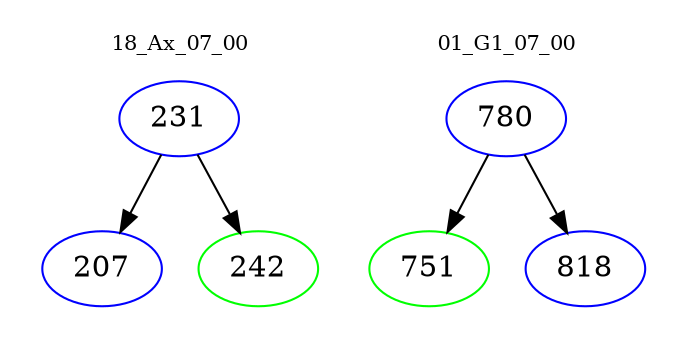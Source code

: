 digraph{
subgraph cluster_0 {
color = white
label = "18_Ax_07_00";
fontsize=10;
T0_231 [label="231", color="blue"]
T0_231 -> T0_207 [color="black"]
T0_207 [label="207", color="blue"]
T0_231 -> T0_242 [color="black"]
T0_242 [label="242", color="green"]
}
subgraph cluster_1 {
color = white
label = "01_G1_07_00";
fontsize=10;
T1_780 [label="780", color="blue"]
T1_780 -> T1_751 [color="black"]
T1_751 [label="751", color="green"]
T1_780 -> T1_818 [color="black"]
T1_818 [label="818", color="blue"]
}
}
